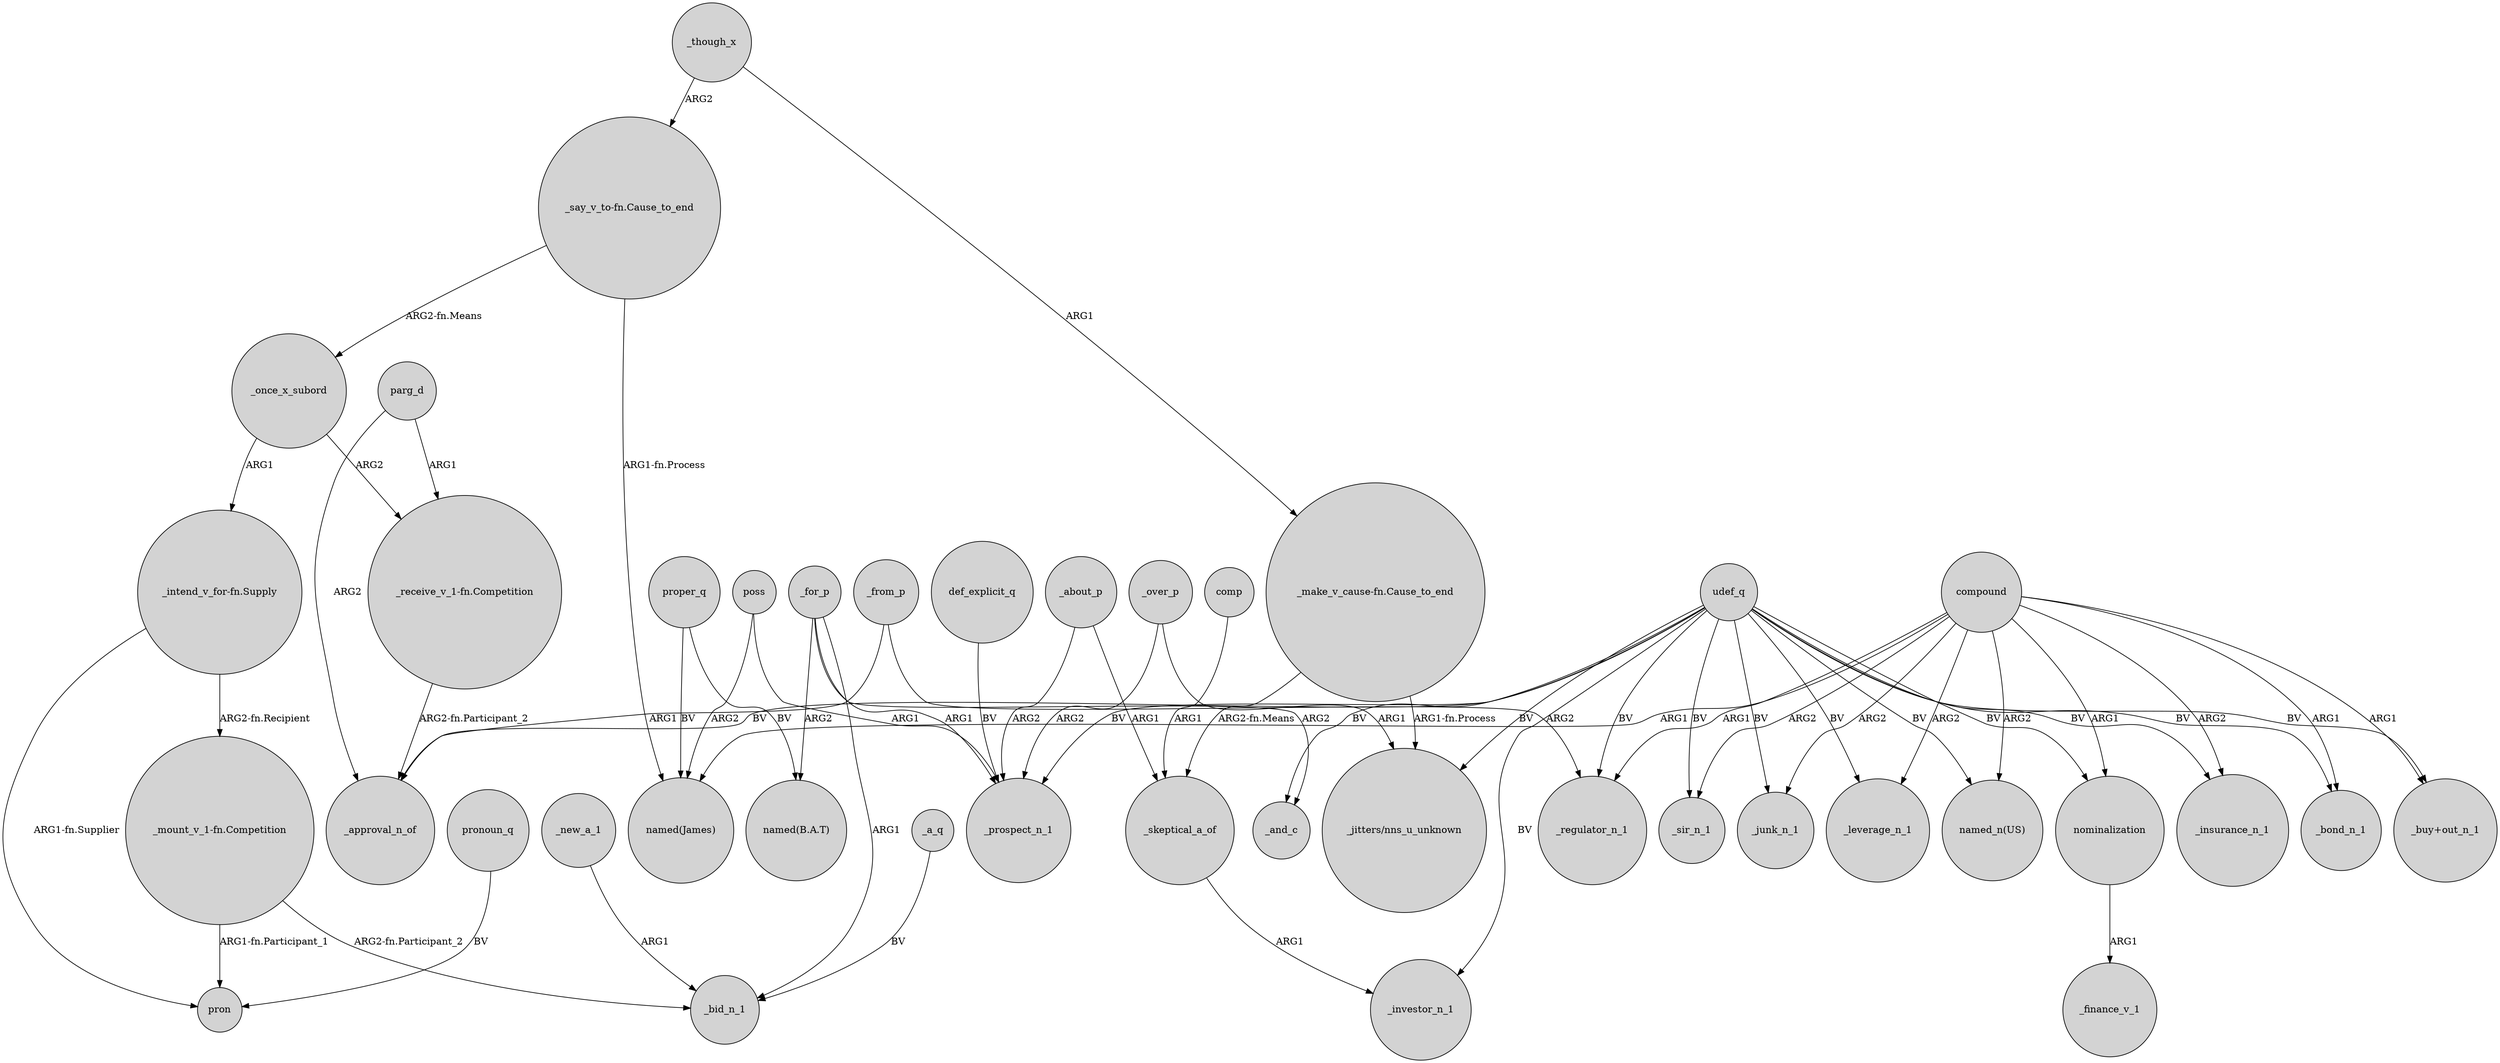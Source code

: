 digraph {
	node [shape=circle style=filled]
	_a_q -> _bid_n_1 [label=BV]
	poss -> _prospect_n_1 [label=ARG1]
	_from_p -> _approval_n_of [label=ARG1]
	udef_q -> _insurance_n_1 [label=BV]
	udef_q -> _regulator_n_1 [label=BV]
	proper_q -> "named(James)" [label=BV]
	proper_q -> "named(B.A.T)" [label=BV]
	udef_q -> _bond_n_1 [label=BV]
	_about_p -> _prospect_n_1 [label=ARG2]
	_though_x -> "_make_v_cause-fn.Cause_to_end" [label=ARG1]
	nominalization -> _finance_v_1 [label=ARG1]
	parg_d -> "_receive_v_1-fn.Competition" [label=ARG1]
	udef_q -> _approval_n_of [label=BV]
	udef_q -> _prospect_n_1 [label=BV]
	_over_p -> "_jitters/nns_u_unknown" [label=ARG1]
	parg_d -> _approval_n_of [label=ARG2]
	"_say_v_to-fn.Cause_to_end" -> _once_x_subord [label="ARG2-fn.Means"]
	"_mount_v_1-fn.Competition" -> pron [label="ARG1-fn.Participant_1"]
	udef_q -> nominalization [label=BV]
	compound -> _bond_n_1 [label=ARG1]
	udef_q -> _sir_n_1 [label=BV]
	"_make_v_cause-fn.Cause_to_end" -> "_jitters/nns_u_unknown" [label="ARG1-fn.Process"]
	_once_x_subord -> "_receive_v_1-fn.Competition" [label=ARG2]
	compound -> "named(James)" [label=ARG1]
	_from_p -> _regulator_n_1 [label=ARG2]
	compound -> _junk_n_1 [label=ARG2]
	udef_q -> _and_c [label=BV]
	_for_p -> "named(B.A.T)" [label=ARG2]
	udef_q -> "_buy+out_n_1" [label=BV]
	"_receive_v_1-fn.Competition" -> _approval_n_of [label="ARG2-fn.Participant_2"]
	_skeptical_a_of -> _investor_n_1 [label=ARG1]
	udef_q -> _leverage_n_1 [label=BV]
	"_mount_v_1-fn.Competition" -> _bid_n_1 [label="ARG2-fn.Participant_2"]
	udef_q -> "named_n(US)" [label=BV]
	pronoun_q -> pron [label=BV]
	compound -> _leverage_n_1 [label=ARG2]
	compound -> nominalization [label=ARG1]
	compound -> _sir_n_1 [label=ARG2]
	_about_p -> _skeptical_a_of [label=ARG1]
	poss -> "named(James)" [label=ARG2]
	_new_a_1 -> _bid_n_1 [label=ARG1]
	"_say_v_to-fn.Cause_to_end" -> "named(James)" [label="ARG1-fn.Process"]
	compound -> _insurance_n_1 [label=ARG2]
	"_make_v_cause-fn.Cause_to_end" -> _skeptical_a_of [label="ARG2-fn.Means"]
	_once_x_subord -> "_intend_v_for-fn.Supply" [label=ARG1]
	comp -> _skeptical_a_of [label=ARG1]
	udef_q -> _junk_n_1 [label=BV]
	udef_q -> "_jitters/nns_u_unknown" [label=BV]
	_over_p -> _prospect_n_1 [label=ARG2]
	compound -> "_buy+out_n_1" [label=ARG1]
	compound -> _regulator_n_1 [label=ARG1]
	"_intend_v_for-fn.Supply" -> pron [label="ARG1-fn.Supplier"]
	def_explicit_q -> _prospect_n_1 [label=BV]
	_though_x -> "_say_v_to-fn.Cause_to_end" [label=ARG2]
	udef_q -> _investor_n_1 [label=BV]
	compound -> "named_n(US)" [label=ARG2]
	"_intend_v_for-fn.Supply" -> "_mount_v_1-fn.Competition" [label="ARG2-fn.Recipient"]
	_for_p -> _prospect_n_1 [label=ARG1]
	_for_p -> _bid_n_1 [label=ARG1]
	_for_p -> _and_c [label=ARG2]
}
